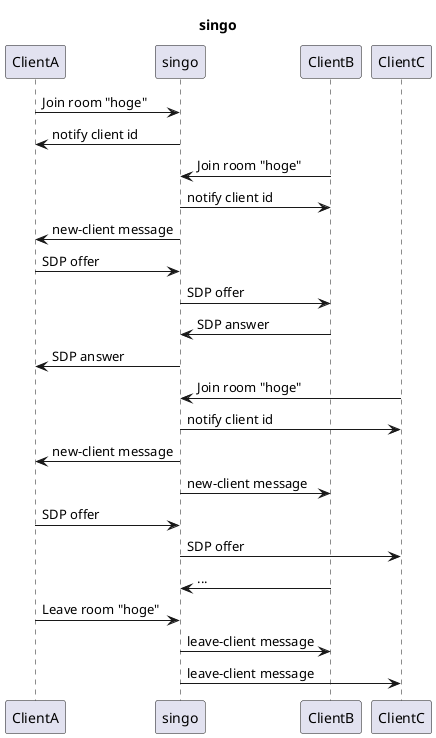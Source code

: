 @startuml
title singo

ClientA -> singo: Join room "hoge"
singo -> ClientA: notify client id
ClientB -> singo: Join room "hoge"
singo -> ClientB: notify client id
singo -> ClientA: new-client message
ClientA -> singo: SDP offer
singo -> ClientB: SDP offer
ClientB -> singo: SDP answer
singo -> ClientA: SDP answer
ClientC -> singo: Join room "hoge"
singo -> ClientC: notify client id
singo -> ClientA: new-client message
singo -> ClientB: new-client message
ClientA -> singo: SDP offer
singo -> ClientC: SDP offer
ClientB -> singo: ...

ClientA -> singo: Leave room "hoge"
singo -> ClientB: leave-client message
singo -> ClientC: leave-client message

@enduml